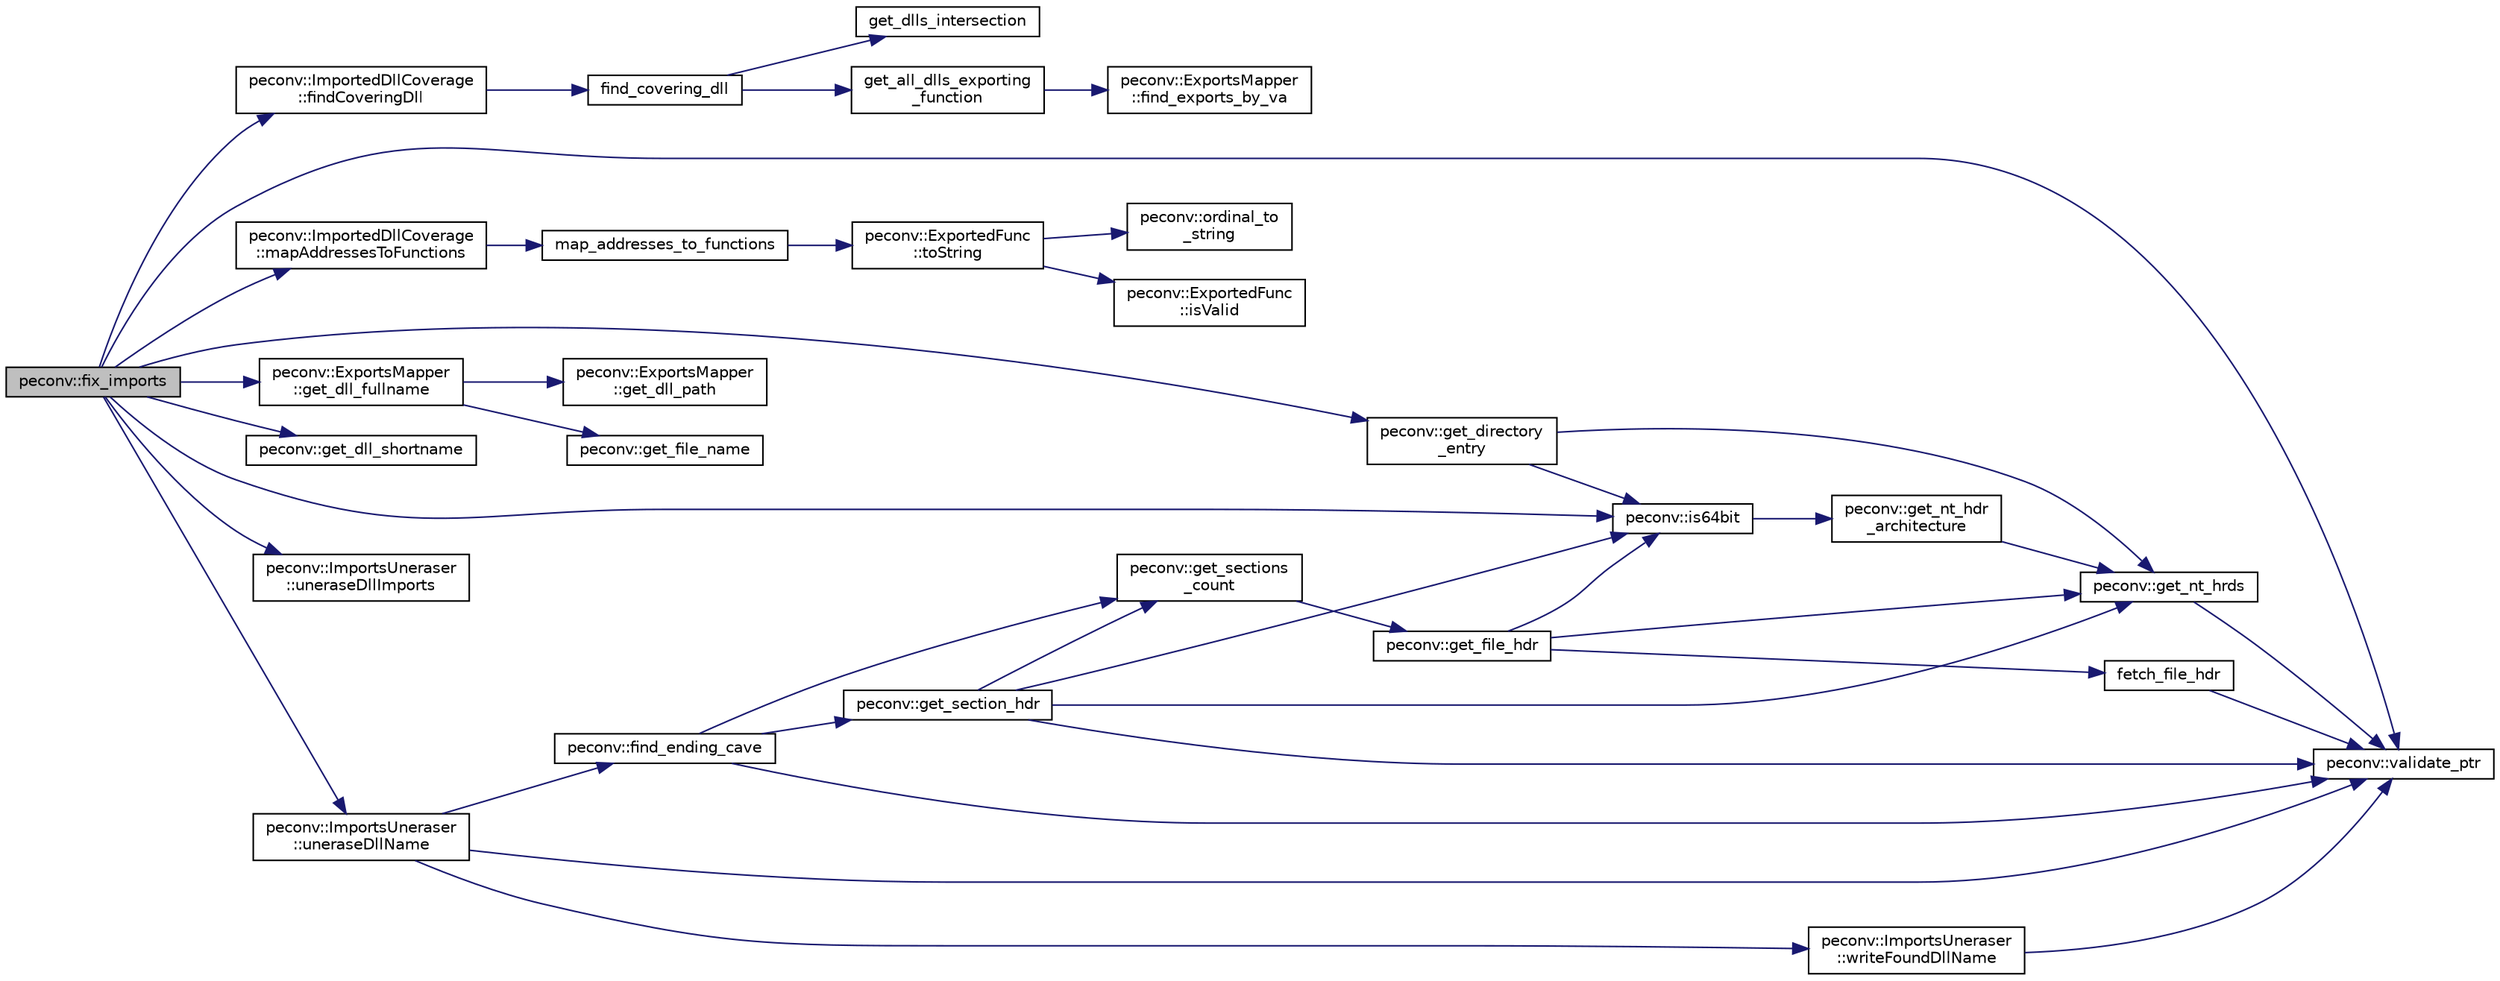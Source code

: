 digraph "peconv::fix_imports"
{
 // LATEX_PDF_SIZE
  edge [fontname="Helvetica",fontsize="10",labelfontname="Helvetica",labelfontsize="10"];
  node [fontname="Helvetica",fontsize="10",shape=record];
  rankdir="LR";
  Node1 [label="peconv::fix_imports",height=0.2,width=0.4,color="black", fillcolor="grey75", style="filled", fontcolor="black",tooltip=" "];
  Node1 -> Node2 [color="midnightblue",fontsize="10",style="solid",fontname="Helvetica"];
  Node2 [label="peconv::ImportedDllCoverage\l::findCoveringDll",height=0.2,width=0.4,color="black", fillcolor="white", style="filled",URL="$classpeconv_1_1_imported_dll_coverage.html#a4ab945b8531b18d18df02cbe82084185",tooltip=" "];
  Node2 -> Node3 [color="midnightblue",fontsize="10",style="solid",fontname="Helvetica"];
  Node3 [label="find_covering_dll",height=0.2,width=0.4,color="black", fillcolor="white", style="filled",URL="$fix__imports_8cpp.html#a1080df55d905f4d4aec10316c73b90d4",tooltip=" "];
  Node3 -> Node4 [color="midnightblue",fontsize="10",style="solid",fontname="Helvetica"];
  Node4 [label="get_all_dlls_exporting\l_function",height=0.2,width=0.4,color="black", fillcolor="white", style="filled",URL="$fix__imports_8cpp.html#ab04905c88304c4ca2c13c262188a903e",tooltip=" "];
  Node4 -> Node5 [color="midnightblue",fontsize="10",style="solid",fontname="Helvetica"];
  Node5 [label="peconv::ExportsMapper\l::find_exports_by_va",height=0.2,width=0.4,color="black", fillcolor="white", style="filled",URL="$classpeconv_1_1_exports_mapper.html#a5f4a8cca1355d93d1d71a01d51fc843c",tooltip=" "];
  Node3 -> Node6 [color="midnightblue",fontsize="10",style="solid",fontname="Helvetica"];
  Node6 [label="get_dlls_intersection",height=0.2,width=0.4,color="black", fillcolor="white", style="filled",URL="$fix__imports_8cpp.html#a9d9dedc0fa47f764c6fbebce7c3938b8",tooltip=" "];
  Node1 -> Node7 [color="midnightblue",fontsize="10",style="solid",fontname="Helvetica"];
  Node7 [label="peconv::get_directory\l_entry",height=0.2,width=0.4,color="black", fillcolor="white", style="filled",URL="$namespacepeconv.html#ad22e135ef3600e6ebc35b809804f5b68",tooltip=" "];
  Node7 -> Node8 [color="midnightblue",fontsize="10",style="solid",fontname="Helvetica"];
  Node8 [label="peconv::get_nt_hrds",height=0.2,width=0.4,color="black", fillcolor="white", style="filled",URL="$namespacepeconv.html#a69b35d1e381950218ac4f2bc3c9846fe",tooltip=" "];
  Node8 -> Node9 [color="midnightblue",fontsize="10",style="solid",fontname="Helvetica"];
  Node9 [label="peconv::validate_ptr",height=0.2,width=0.4,color="black", fillcolor="white", style="filled",URL="$namespacepeconv.html#a02f2984cee1eddb5e883917f2c231016",tooltip=" "];
  Node7 -> Node10 [color="midnightblue",fontsize="10",style="solid",fontname="Helvetica"];
  Node10 [label="peconv::is64bit",height=0.2,width=0.4,color="black", fillcolor="white", style="filled",URL="$namespacepeconv.html#aa66eb25442292a01f9fcd0f1e4da899f",tooltip=" "];
  Node10 -> Node11 [color="midnightblue",fontsize="10",style="solid",fontname="Helvetica"];
  Node11 [label="peconv::get_nt_hdr\l_architecture",height=0.2,width=0.4,color="black", fillcolor="white", style="filled",URL="$namespacepeconv.html#a1621d9ae5ce1a3a0be6a9fa77c7bf59b",tooltip=" "];
  Node11 -> Node8 [color="midnightblue",fontsize="10",style="solid",fontname="Helvetica"];
  Node1 -> Node12 [color="midnightblue",fontsize="10",style="solid",fontname="Helvetica"];
  Node12 [label="peconv::ExportsMapper\l::get_dll_fullname",height=0.2,width=0.4,color="black", fillcolor="white", style="filled",URL="$classpeconv_1_1_exports_mapper.html#aac9171ff5bbfd9e4059bbec3d5f1b1d2",tooltip=" "];
  Node12 -> Node13 [color="midnightblue",fontsize="10",style="solid",fontname="Helvetica"];
  Node13 [label="peconv::ExportsMapper\l::get_dll_path",height=0.2,width=0.4,color="black", fillcolor="white", style="filled",URL="$classpeconv_1_1_exports_mapper.html#a8128b6c290034148ca34780188289363",tooltip=" "];
  Node12 -> Node14 [color="midnightblue",fontsize="10",style="solid",fontname="Helvetica"];
  Node14 [label="peconv::get_file_name",height=0.2,width=0.4,color="black", fillcolor="white", style="filled",URL="$namespacepeconv.html#a6cfd4ad626deb735c30aabc1407cb00b",tooltip=" "];
  Node1 -> Node15 [color="midnightblue",fontsize="10",style="solid",fontname="Helvetica"];
  Node15 [label="peconv::get_dll_shortname",height=0.2,width=0.4,color="black", fillcolor="white", style="filled",URL="$namespacepeconv.html#aec77b235ab2a6e9f565b1d93828220ad",tooltip=" "];
  Node1 -> Node10 [color="midnightblue",fontsize="10",style="solid",fontname="Helvetica"];
  Node1 -> Node16 [color="midnightblue",fontsize="10",style="solid",fontname="Helvetica"];
  Node16 [label="peconv::ImportedDllCoverage\l::mapAddressesToFunctions",height=0.2,width=0.4,color="black", fillcolor="white", style="filled",URL="$classpeconv_1_1_imported_dll_coverage.html#adaff16b0ba464b29d73f66a2989e6db6",tooltip=" "];
  Node16 -> Node17 [color="midnightblue",fontsize="10",style="solid",fontname="Helvetica"];
  Node17 [label="map_addresses_to_functions",height=0.2,width=0.4,color="black", fillcolor="white", style="filled",URL="$fix__imports_8cpp.html#ac9d621126f72b3d4363a96ab6547aa53",tooltip=" "];
  Node17 -> Node18 [color="midnightblue",fontsize="10",style="solid",fontname="Helvetica"];
  Node18 [label="peconv::ExportedFunc\l::toString",height=0.2,width=0.4,color="black", fillcolor="white", style="filled",URL="$classpeconv_1_1_exported_func.html#af723125e547c1e1459dbcd0a4ac02d0a",tooltip=" "];
  Node18 -> Node19 [color="midnightblue",fontsize="10",style="solid",fontname="Helvetica"];
  Node19 [label="peconv::ExportedFunc\l::isValid",height=0.2,width=0.4,color="black", fillcolor="white", style="filled",URL="$classpeconv_1_1_exported_func.html#a757f8be3c6b0a7a4b983c8824d663ffd",tooltip=" "];
  Node18 -> Node20 [color="midnightblue",fontsize="10",style="solid",fontname="Helvetica"];
  Node20 [label="peconv::ordinal_to\l_string",height=0.2,width=0.4,color="black", fillcolor="white", style="filled",URL="$namespacepeconv.html#a2fe6bfa1e17c0b4a1efcb195b482565e",tooltip=" "];
  Node1 -> Node21 [color="midnightblue",fontsize="10",style="solid",fontname="Helvetica"];
  Node21 [label="peconv::ImportsUneraser\l::uneraseDllImports",height=0.2,width=0.4,color="black", fillcolor="white", style="filled",URL="$classpeconv_1_1_imports_uneraser.html#a866ebc6e6189e0f90f18f2f1c6bd98b2",tooltip=" "];
  Node1 -> Node22 [color="midnightblue",fontsize="10",style="solid",fontname="Helvetica"];
  Node22 [label="peconv::ImportsUneraser\l::uneraseDllName",height=0.2,width=0.4,color="black", fillcolor="white", style="filled",URL="$classpeconv_1_1_imports_uneraser.html#a884983105d45d622deec0f9be56ec30f",tooltip=" "];
  Node22 -> Node23 [color="midnightblue",fontsize="10",style="solid",fontname="Helvetica"];
  Node23 [label="peconv::find_ending_cave",height=0.2,width=0.4,color="black", fillcolor="white", style="filled",URL="$namespacepeconv.html#a8305069df7f35087b9b45db686417009",tooltip=" "];
  Node23 -> Node24 [color="midnightblue",fontsize="10",style="solid",fontname="Helvetica"];
  Node24 [label="peconv::get_section_hdr",height=0.2,width=0.4,color="black", fillcolor="white", style="filled",URL="$namespacepeconv.html#a63cc4b1dadd9eb341c2d453e65d1ef4c",tooltip=" "];
  Node24 -> Node8 [color="midnightblue",fontsize="10",style="solid",fontname="Helvetica"];
  Node24 -> Node25 [color="midnightblue",fontsize="10",style="solid",fontname="Helvetica"];
  Node25 [label="peconv::get_sections\l_count",height=0.2,width=0.4,color="black", fillcolor="white", style="filled",URL="$namespacepeconv.html#ab2271a167be8077d8ca0ab9b9bf9483f",tooltip=" "];
  Node25 -> Node26 [color="midnightblue",fontsize="10",style="solid",fontname="Helvetica"];
  Node26 [label="peconv::get_file_hdr",height=0.2,width=0.4,color="black", fillcolor="white", style="filled",URL="$namespacepeconv.html#a30c642b479e9bd27a66332b73d65cabb",tooltip=" "];
  Node26 -> Node27 [color="midnightblue",fontsize="10",style="solid",fontname="Helvetica"];
  Node27 [label="fetch_file_hdr",height=0.2,width=0.4,color="black", fillcolor="white", style="filled",URL="$pe__hdrs__helper_8cpp.html#a1de4bb4b596838882f60e7b5ebdb844c",tooltip=" "];
  Node27 -> Node9 [color="midnightblue",fontsize="10",style="solid",fontname="Helvetica"];
  Node26 -> Node8 [color="midnightblue",fontsize="10",style="solid",fontname="Helvetica"];
  Node26 -> Node10 [color="midnightblue",fontsize="10",style="solid",fontname="Helvetica"];
  Node24 -> Node10 [color="midnightblue",fontsize="10",style="solid",fontname="Helvetica"];
  Node24 -> Node9 [color="midnightblue",fontsize="10",style="solid",fontname="Helvetica"];
  Node23 -> Node25 [color="midnightblue",fontsize="10",style="solid",fontname="Helvetica"];
  Node23 -> Node9 [color="midnightblue",fontsize="10",style="solid",fontname="Helvetica"];
  Node22 -> Node9 [color="midnightblue",fontsize="10",style="solid",fontname="Helvetica"];
  Node22 -> Node28 [color="midnightblue",fontsize="10",style="solid",fontname="Helvetica"];
  Node28 [label="peconv::ImportsUneraser\l::writeFoundDllName",height=0.2,width=0.4,color="black", fillcolor="white", style="filled",URL="$classpeconv_1_1_imports_uneraser.html#a92ad6ae08aea399a9ad91a505167d602",tooltip=" "];
  Node28 -> Node9 [color="midnightblue",fontsize="10",style="solid",fontname="Helvetica"];
  Node1 -> Node9 [color="midnightblue",fontsize="10",style="solid",fontname="Helvetica"];
}
